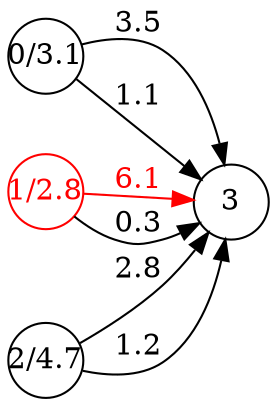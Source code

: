 digraph FST {
  margin = 0;
  rankdir = LR;
  label = "";
  center = 1;
  ranksep = "0.4";
  nodesep = "0.25";
  0 [label = "0/3.1", shape = circle, penwidth = 1.0, fontsize = 14, height = 0.5, fixedsize = true];
  0 -> 3 [label = "3.5", fontsize = 14];
  0 -> 3 [label = "1.1", fontsize = 14];
  1 [label = "1/2.8", shape = circle, penwidth = 1.0, fontsize = 14, color=red, fontcolor=red, height = 0.5, fixedsize = true];
  1 -> 3 [label = "6.1", fontsize = 14, color=red, fontcolor=red];
  1 -> 3 [label = "0.3", fontsize = 14];
  2 [label = "2/4.7", shape = circle, penwidth = 1.0, fontsize = 14, height = 0.5, fixedsize = true];
  2 -> 3 [label = "2.8", fontsize = 14];
  2 -> 3 [label = "1.2", fontsize = 14];
  3 [label = "3", shape = circle, penwidth = 1.0, fontsize = 14];
}
